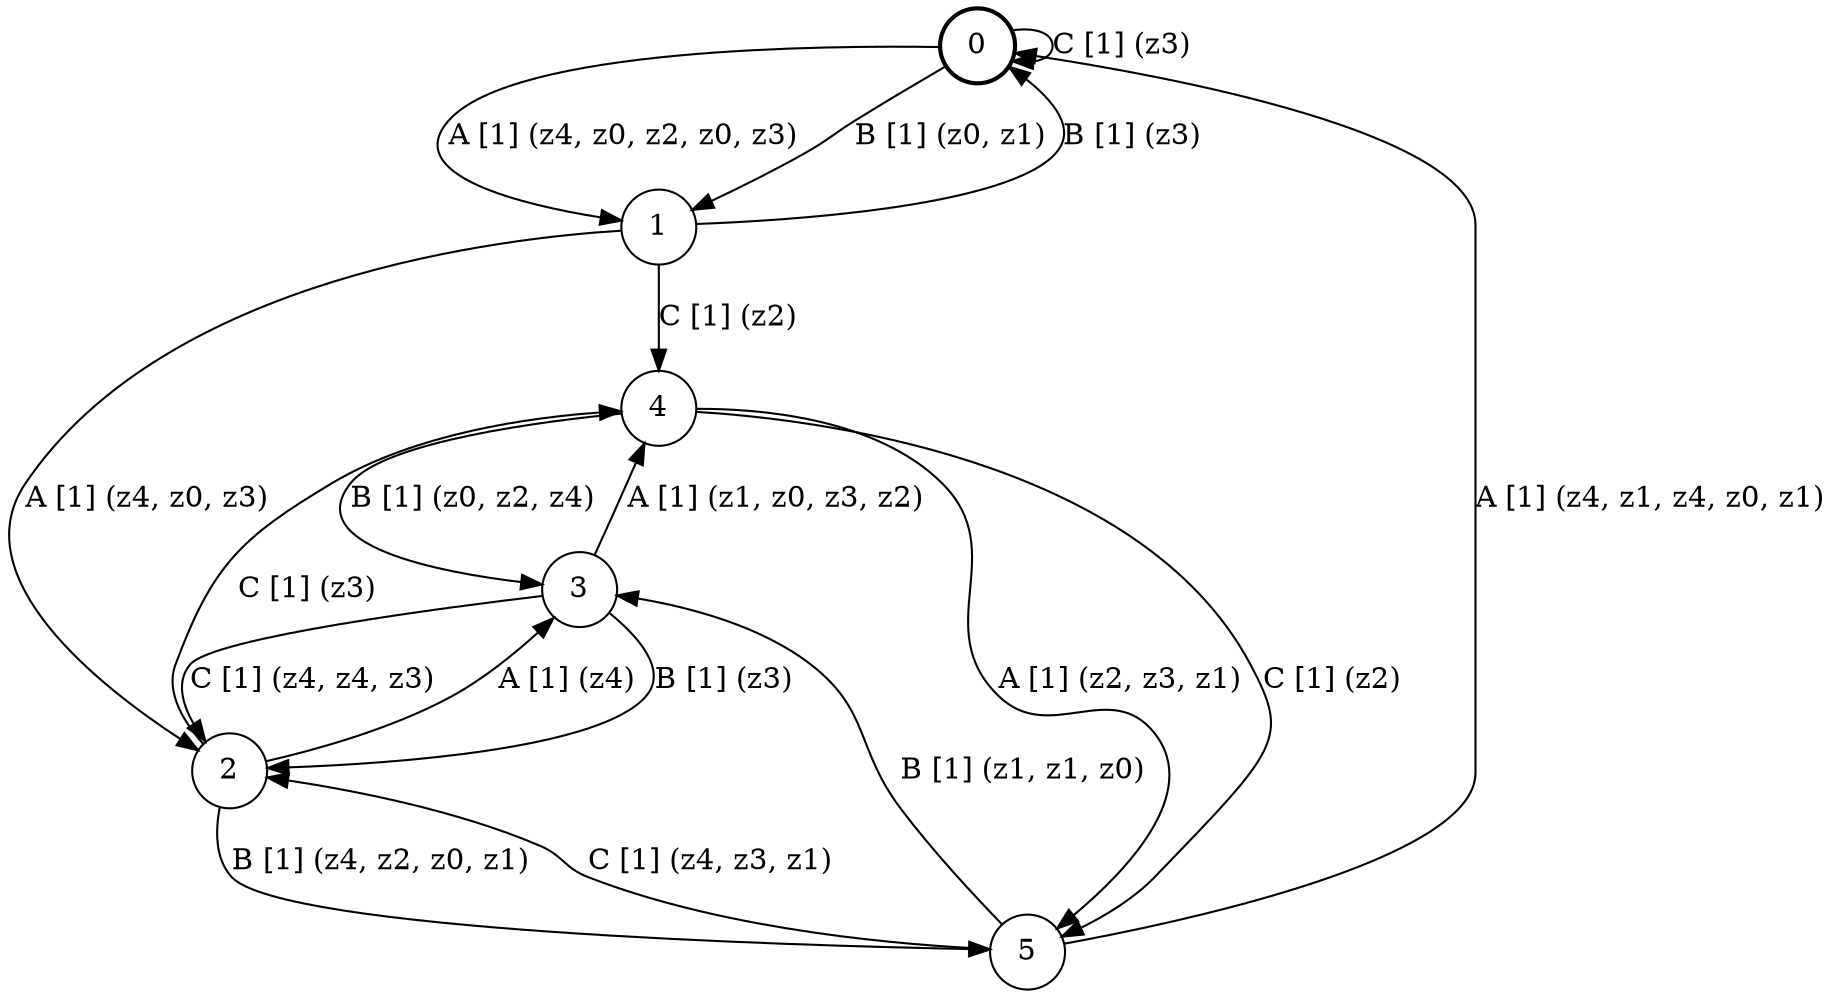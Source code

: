 # generated file, don't try to modify
# command: dot -Tpng <filename> > tree.png
digraph Automaton {
    node [shape = circle];
    0 [style = "bold"];
    0 -> 1 [label = "A [1] (z4, z0, z2, z0, z3) "];
    0 -> 1 [label = "B [1] (z0, z1) "];
    0 -> 0 [label = "C [1] (z3) "];
    1 -> 2 [label = "A [1] (z4, z0, z3) "];
    1 -> 0 [label = "B [1] (z3) "];
    1 -> 4 [label = "C [1] (z2) "];
    2 -> 3 [label = "A [1] (z4) "];
    2 -> 5 [label = "B [1] (z4, z2, z0, z1) "];
    2 -> 4 [label = "C [1] (z3) "];
    3 -> 4 [label = "A [1] (z1, z0, z3, z2) "];
    3 -> 2 [label = "B [1] (z3) "];
    3 -> 2 [label = "C [1] (z4, z4, z3) "];
    4 -> 5 [label = "A [1] (z2, z3, z1) "];
    4 -> 3 [label = "B [1] (z0, z2, z4) "];
    4 -> 5 [label = "C [1] (z2) "];
    5 -> 0 [label = "A [1] (z4, z1, z4, z0, z1) "];
    5 -> 3 [label = "B [1] (z1, z1, z0) "];
    5 -> 2 [label = "C [1] (z4, z3, z1) "];
}
